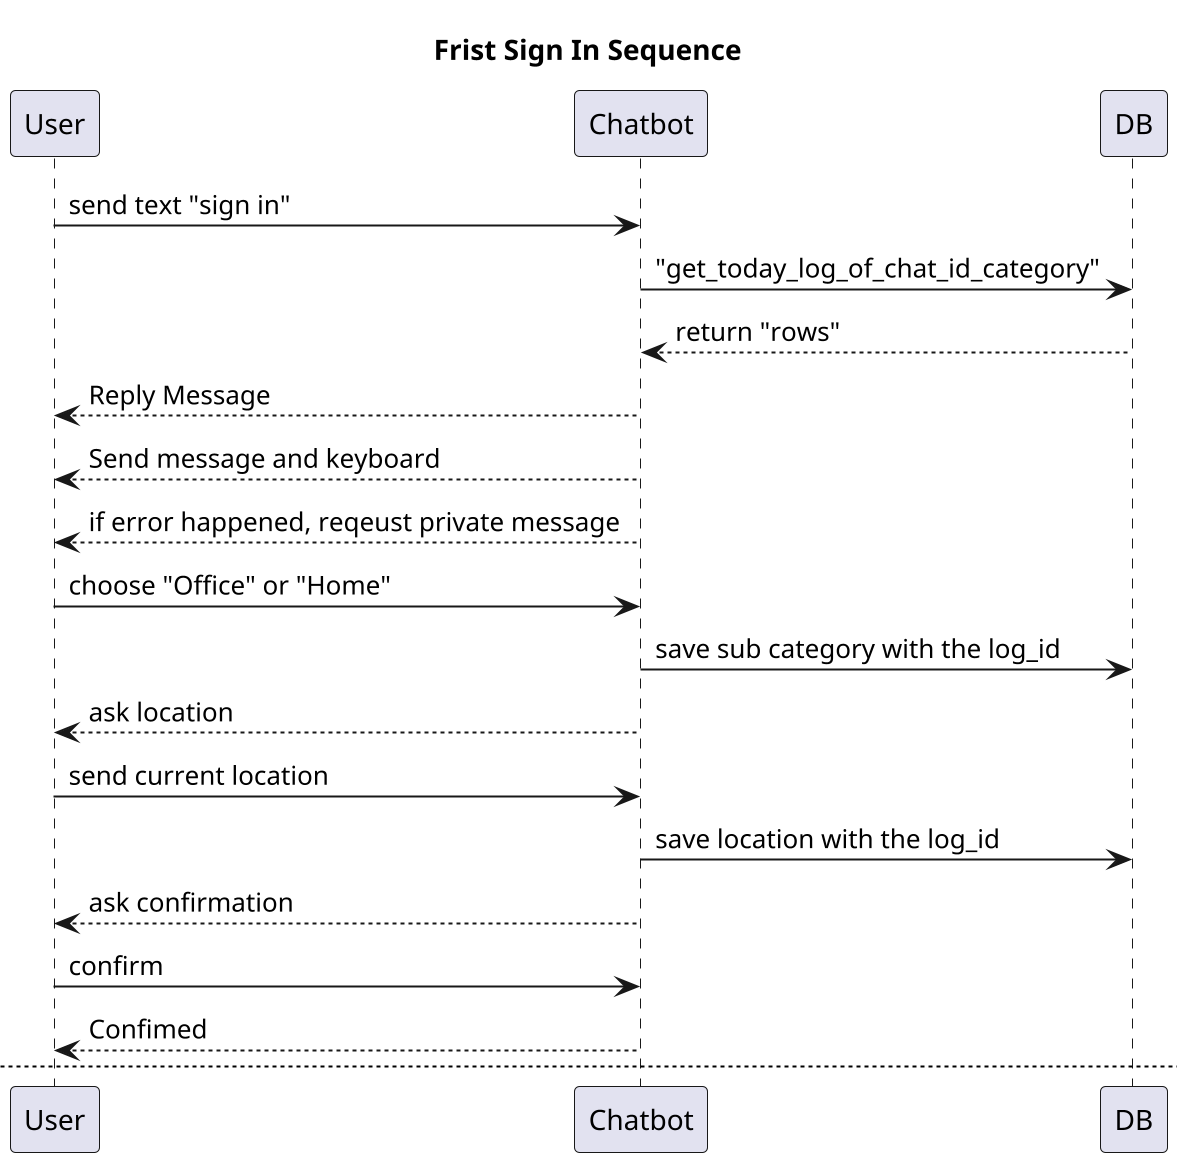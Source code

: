 @startuml
scale 2
title Frist Sign In Sequence

User -> Chatbot : send text "sign in"
Chatbot -> DB : "get_today_log_of_chat_id_category"
DB --> Chatbot : return "rows"
Chatbot --> User : Reply Message
Chatbot --> User : Send message and keyboard
Chatbot --> User : if error happened, reqeust private message
User -> Chatbot : choose "Office" or "Home"
Chatbot -> DB : save sub category with the log_id
Chatbot --> User : ask location
User -> Chatbot : send current location
Chatbot -> DB : save location with the log_id
Chatbot --> User : ask confirmation
User -> Chatbot : confirm 
Chatbot --> User : Confimed

newpage Overwrite Sign In Sequence

User -> Chatbot : send text "sign in"
Chatbot -> DB : "get_today_log_of_chat_id_category"
DB --> Chatbot : return "rows"
Chatbot --> User : Reply Message
Chatbot --> User : Send message and keyboard
Chatbot --> User : if error happened, reqeust private message
User -> Chatbot : choose "Delete and Sign In Agian " or "SKIP"
Chatbot --> User : Ask Confirmation
User -> Chatbot : choose "REMOVE SIGN IN LOG"
Chatbot -> DB : "delete_log"
Chatbot --> User : reply the deletion result
Chatbot --> User : ask Work type
User -> Chatbot : choose "Office" or "Home"
Chatbot -> DB : save sub category with the log_id
Chatbot --> User : ask location
User -> Chatbot : send current location
Chatbot -> DB : save location with the log_id
Chatbot --> User : ask confirmation
User -> Chatbot : confirm 
Chatbot --> User : Confimed

@enduml